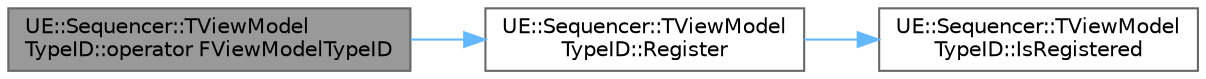 digraph "UE::Sequencer::TViewModelTypeID::operator FViewModelTypeID"
{
 // INTERACTIVE_SVG=YES
 // LATEX_PDF_SIZE
  bgcolor="transparent";
  edge [fontname=Helvetica,fontsize=10,labelfontname=Helvetica,labelfontsize=10];
  node [fontname=Helvetica,fontsize=10,shape=box,height=0.2,width=0.4];
  rankdir="LR";
  Node1 [id="Node000001",label="UE::Sequencer::TViewModel\lTypeID::operator FViewModelTypeID",height=0.2,width=0.4,color="gray40", fillcolor="grey60", style="filled", fontcolor="black",tooltip=" "];
  Node1 -> Node2 [id="edge1_Node000001_Node000002",color="steelblue1",style="solid",tooltip=" "];
  Node2 [id="Node000002",label="UE::Sequencer::TViewModel\lTypeID::Register",height=0.2,width=0.4,color="grey40", fillcolor="white", style="filled",URL="$d7/d27/structUE_1_1Sequencer_1_1TViewModelTypeID.html#a61cef05ac7ef354c57adeb2963158fe1",tooltip=" "];
  Node2 -> Node3 [id="edge2_Node000002_Node000003",color="steelblue1",style="solid",tooltip=" "];
  Node3 [id="Node000003",label="UE::Sequencer::TViewModel\lTypeID::IsRegistered",height=0.2,width=0.4,color="grey40", fillcolor="white", style="filled",URL="$d7/d27/structUE_1_1Sequencer_1_1TViewModelTypeID.html#a88cc004a33dbeeabec275c536f6890e9",tooltip=" "];
}
